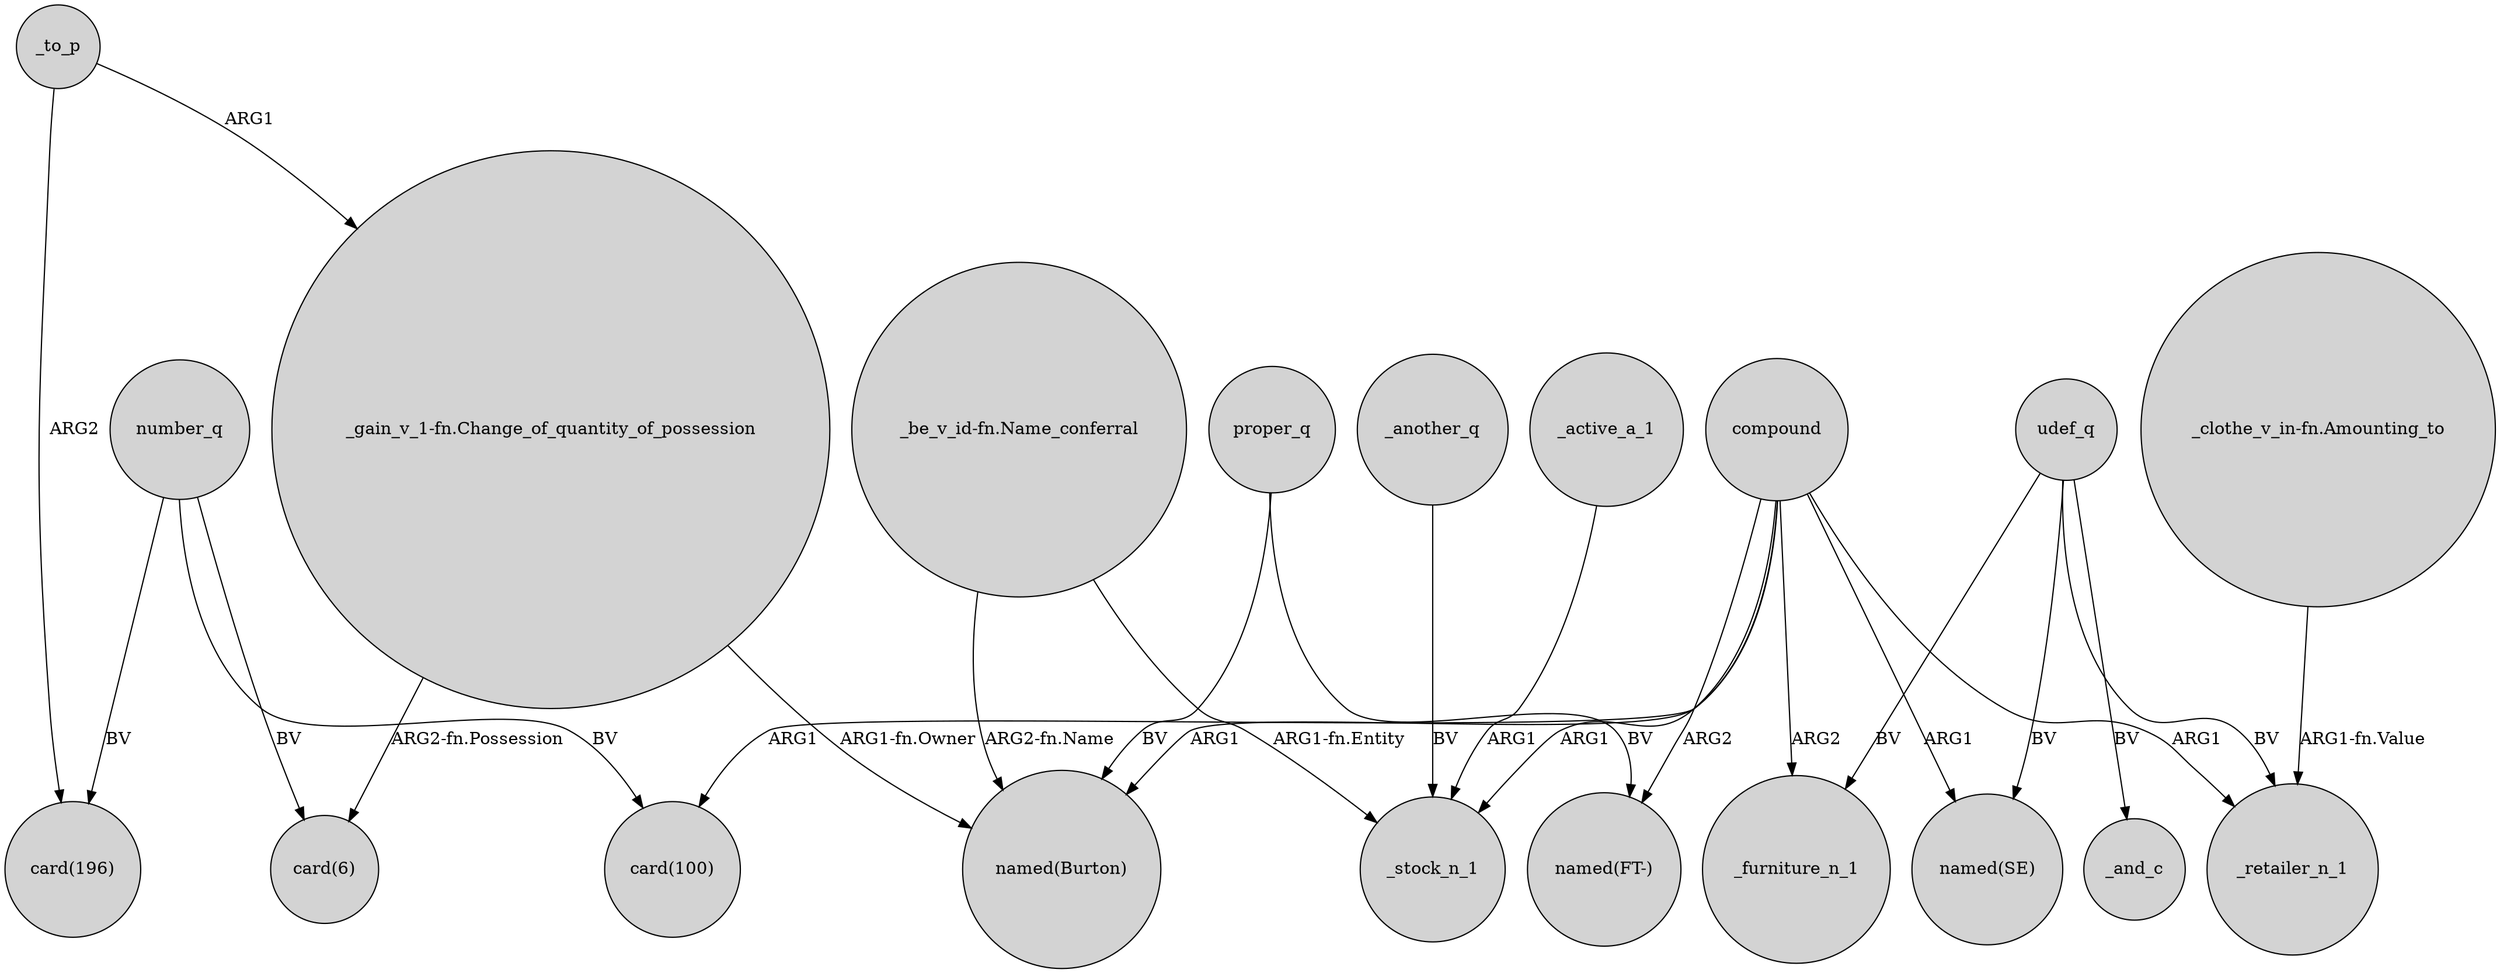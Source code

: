 digraph {
	node [shape=circle style=filled]
	compound -> "named(FT-)" [label=ARG2]
	udef_q -> "named(SE)" [label=BV]
	_another_q -> _stock_n_1 [label=BV]
	compound -> "named(Burton)" [label=ARG1]
	compound -> _retailer_n_1 [label=ARG1]
	compound -> _furniture_n_1 [label=ARG2]
	number_q -> "card(6)" [label=BV]
	compound -> "card(100)" [label=ARG1]
	udef_q -> _and_c [label=BV]
	"_clothe_v_in-fn.Amounting_to" -> _retailer_n_1 [label="ARG1-fn.Value"]
	compound -> _stock_n_1 [label=ARG1]
	number_q -> "card(196)" [label=BV]
	"_gain_v_1-fn.Change_of_quantity_of_possession" -> "named(Burton)" [label="ARG1-fn.Owner"]
	proper_q -> "named(FT-)" [label=BV]
	_to_p -> "card(196)" [label=ARG2]
	"_gain_v_1-fn.Change_of_quantity_of_possession" -> "card(6)" [label="ARG2-fn.Possession"]
	udef_q -> _furniture_n_1 [label=BV]
	_active_a_1 -> _stock_n_1 [label=ARG1]
	udef_q -> _retailer_n_1 [label=BV]
	proper_q -> "named(Burton)" [label=BV]
	number_q -> "card(100)" [label=BV]
	"_be_v_id-fn.Name_conferral" -> "named(Burton)" [label="ARG2-fn.Name"]
	"_be_v_id-fn.Name_conferral" -> _stock_n_1 [label="ARG1-fn.Entity"]
	_to_p -> "_gain_v_1-fn.Change_of_quantity_of_possession" [label=ARG1]
	compound -> "named(SE)" [label=ARG1]
}
